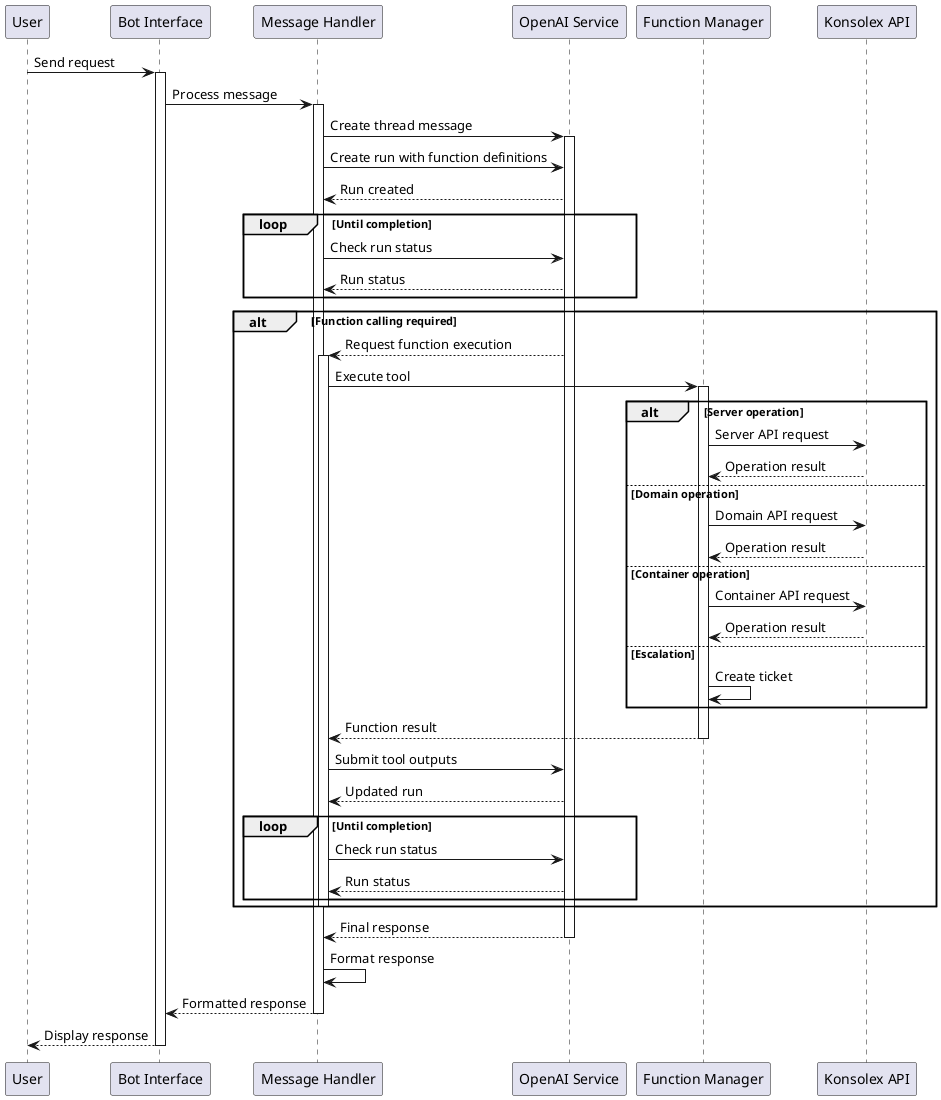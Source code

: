 @startuml Function Calling Sequence Diagram

participant "User" as User
participant "Bot Interface" as Bot
participant "Message Handler" as Handler
participant "OpenAI Service" as OpenAI
participant "Function Manager" as Functions
participant "Konsolex API" as Konsolex

User -> Bot: Send request
activate Bot

Bot -> Handler: Process message
activate Handler

Handler -> OpenAI: Create thread message
activate OpenAI

Handler -> OpenAI: Create run with function definitions
OpenAI --> Handler: Run created

loop Until completion
  Handler -> OpenAI: Check run status
  OpenAI --> Handler: Run status
end

alt Function calling required
  OpenAI --> Handler: Request function execution
  activate Handler
  
  Handler -> Functions: Execute tool
  activate Functions
  
  alt Server operation
    Functions -> Konsolex: Server API request
    Konsolex --> Functions: Operation result
  else Domain operation
    Functions -> Konsolex: Domain API request
    Konsolex --> Functions: Operation result
  else Container operation
    Functions -> Konsolex: Container API request
    Konsolex --> Functions: Operation result
  else Escalation
    Functions -> Functions: Create ticket
  end
  
  Functions --> Handler: Function result
  deactivate Functions
  
  Handler -> OpenAI: Submit tool outputs
  OpenAI --> Handler: Updated run
  
  loop Until completion
    Handler -> OpenAI: Check run status
    OpenAI --> Handler: Run status
  end
  deactivate Handler
end

OpenAI --> Handler: Final response
deactivate OpenAI

Handler -> Handler: Format response
Handler --> Bot: Formatted response
deactivate Handler

Bot --> User: Display response
deactivate Bot

@enduml
